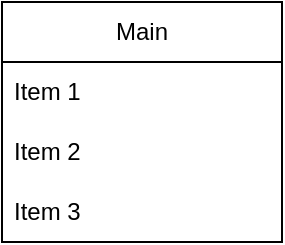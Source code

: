 <mxfile version="24.2.2" type="device">
  <diagram name="Page-1" id="o15y5r1N782k-9PySZSP">
    <mxGraphModel dx="584" dy="255" grid="1" gridSize="10" guides="1" tooltips="1" connect="1" arrows="1" fold="1" page="1" pageScale="1" pageWidth="850" pageHeight="1100" math="0" shadow="0">
      <root>
        <mxCell id="0" />
        <mxCell id="1" parent="0" />
        <mxCell id="to_fEJ7keCA7ngsSh7Ni-5" value="Main" style="swimlane;fontStyle=0;childLayout=stackLayout;horizontal=1;startSize=30;horizontalStack=0;resizeParent=1;resizeParentMax=0;resizeLast=0;collapsible=1;marginBottom=0;whiteSpace=wrap;html=1;" vertex="1" parent="1">
          <mxGeometry x="230" y="440" width="140" height="120" as="geometry" />
        </mxCell>
        <mxCell id="to_fEJ7keCA7ngsSh7Ni-6" value="Item 1" style="text;strokeColor=none;fillColor=none;align=left;verticalAlign=middle;spacingLeft=4;spacingRight=4;overflow=hidden;points=[[0,0.5],[1,0.5]];portConstraint=eastwest;rotatable=0;whiteSpace=wrap;html=1;" vertex="1" parent="to_fEJ7keCA7ngsSh7Ni-5">
          <mxGeometry y="30" width="140" height="30" as="geometry" />
        </mxCell>
        <mxCell id="to_fEJ7keCA7ngsSh7Ni-7" value="Item 2" style="text;strokeColor=none;fillColor=none;align=left;verticalAlign=middle;spacingLeft=4;spacingRight=4;overflow=hidden;points=[[0,0.5],[1,0.5]];portConstraint=eastwest;rotatable=0;whiteSpace=wrap;html=1;" vertex="1" parent="to_fEJ7keCA7ngsSh7Ni-5">
          <mxGeometry y="60" width="140" height="30" as="geometry" />
        </mxCell>
        <mxCell id="to_fEJ7keCA7ngsSh7Ni-8" value="Item 3" style="text;strokeColor=none;fillColor=none;align=left;verticalAlign=middle;spacingLeft=4;spacingRight=4;overflow=hidden;points=[[0,0.5],[1,0.5]];portConstraint=eastwest;rotatable=0;whiteSpace=wrap;html=1;" vertex="1" parent="to_fEJ7keCA7ngsSh7Ni-5">
          <mxGeometry y="90" width="140" height="30" as="geometry" />
        </mxCell>
      </root>
    </mxGraphModel>
  </diagram>
</mxfile>
